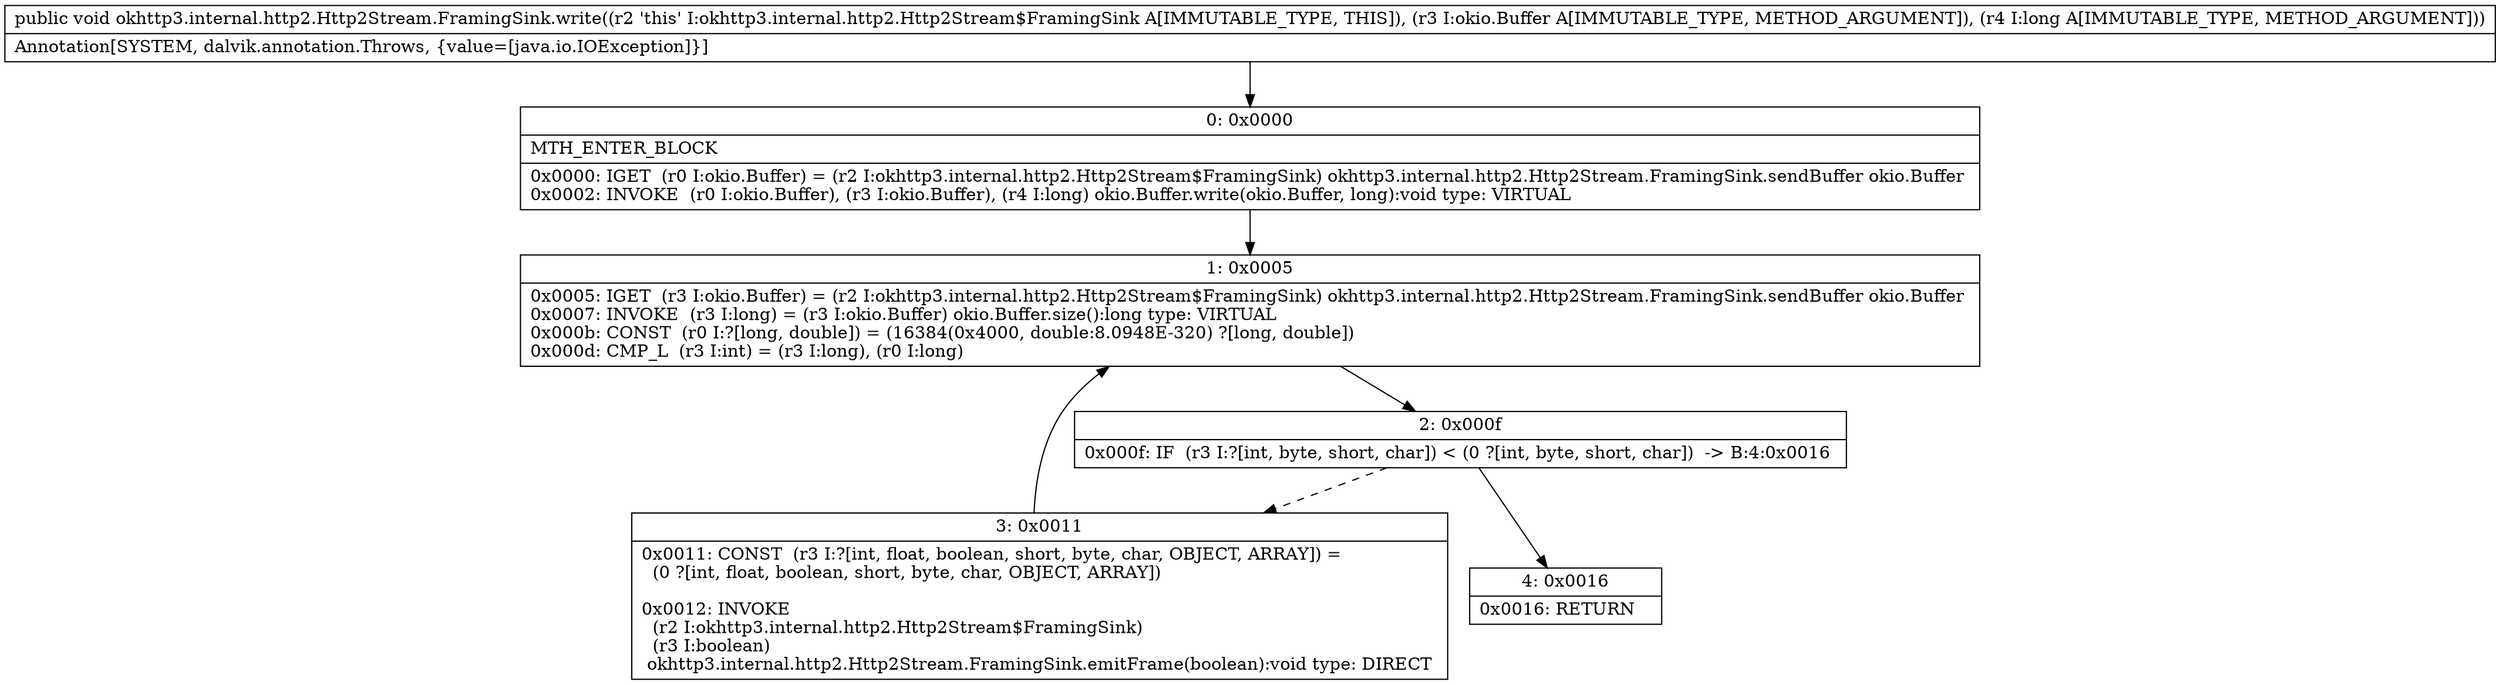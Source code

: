 digraph "CFG forokhttp3.internal.http2.Http2Stream.FramingSink.write(Lokio\/Buffer;J)V" {
Node_0 [shape=record,label="{0\:\ 0x0000|MTH_ENTER_BLOCK\l|0x0000: IGET  (r0 I:okio.Buffer) = (r2 I:okhttp3.internal.http2.Http2Stream$FramingSink) okhttp3.internal.http2.Http2Stream.FramingSink.sendBuffer okio.Buffer \l0x0002: INVOKE  (r0 I:okio.Buffer), (r3 I:okio.Buffer), (r4 I:long) okio.Buffer.write(okio.Buffer, long):void type: VIRTUAL \l}"];
Node_1 [shape=record,label="{1\:\ 0x0005|0x0005: IGET  (r3 I:okio.Buffer) = (r2 I:okhttp3.internal.http2.Http2Stream$FramingSink) okhttp3.internal.http2.Http2Stream.FramingSink.sendBuffer okio.Buffer \l0x0007: INVOKE  (r3 I:long) = (r3 I:okio.Buffer) okio.Buffer.size():long type: VIRTUAL \l0x000b: CONST  (r0 I:?[long, double]) = (16384(0x4000, double:8.0948E\-320) ?[long, double]) \l0x000d: CMP_L  (r3 I:int) = (r3 I:long), (r0 I:long) \l}"];
Node_2 [shape=record,label="{2\:\ 0x000f|0x000f: IF  (r3 I:?[int, byte, short, char]) \< (0 ?[int, byte, short, char])  \-\> B:4:0x0016 \l}"];
Node_3 [shape=record,label="{3\:\ 0x0011|0x0011: CONST  (r3 I:?[int, float, boolean, short, byte, char, OBJECT, ARRAY]) = \l  (0 ?[int, float, boolean, short, byte, char, OBJECT, ARRAY])\l \l0x0012: INVOKE  \l  (r2 I:okhttp3.internal.http2.Http2Stream$FramingSink)\l  (r3 I:boolean)\l okhttp3.internal.http2.Http2Stream.FramingSink.emitFrame(boolean):void type: DIRECT \l}"];
Node_4 [shape=record,label="{4\:\ 0x0016|0x0016: RETURN   \l}"];
MethodNode[shape=record,label="{public void okhttp3.internal.http2.Http2Stream.FramingSink.write((r2 'this' I:okhttp3.internal.http2.Http2Stream$FramingSink A[IMMUTABLE_TYPE, THIS]), (r3 I:okio.Buffer A[IMMUTABLE_TYPE, METHOD_ARGUMENT]), (r4 I:long A[IMMUTABLE_TYPE, METHOD_ARGUMENT]))  | Annotation[SYSTEM, dalvik.annotation.Throws, \{value=[java.io.IOException]\}]\l}"];
MethodNode -> Node_0;
Node_0 -> Node_1;
Node_1 -> Node_2;
Node_2 -> Node_3[style=dashed];
Node_2 -> Node_4;
Node_3 -> Node_1;
}

